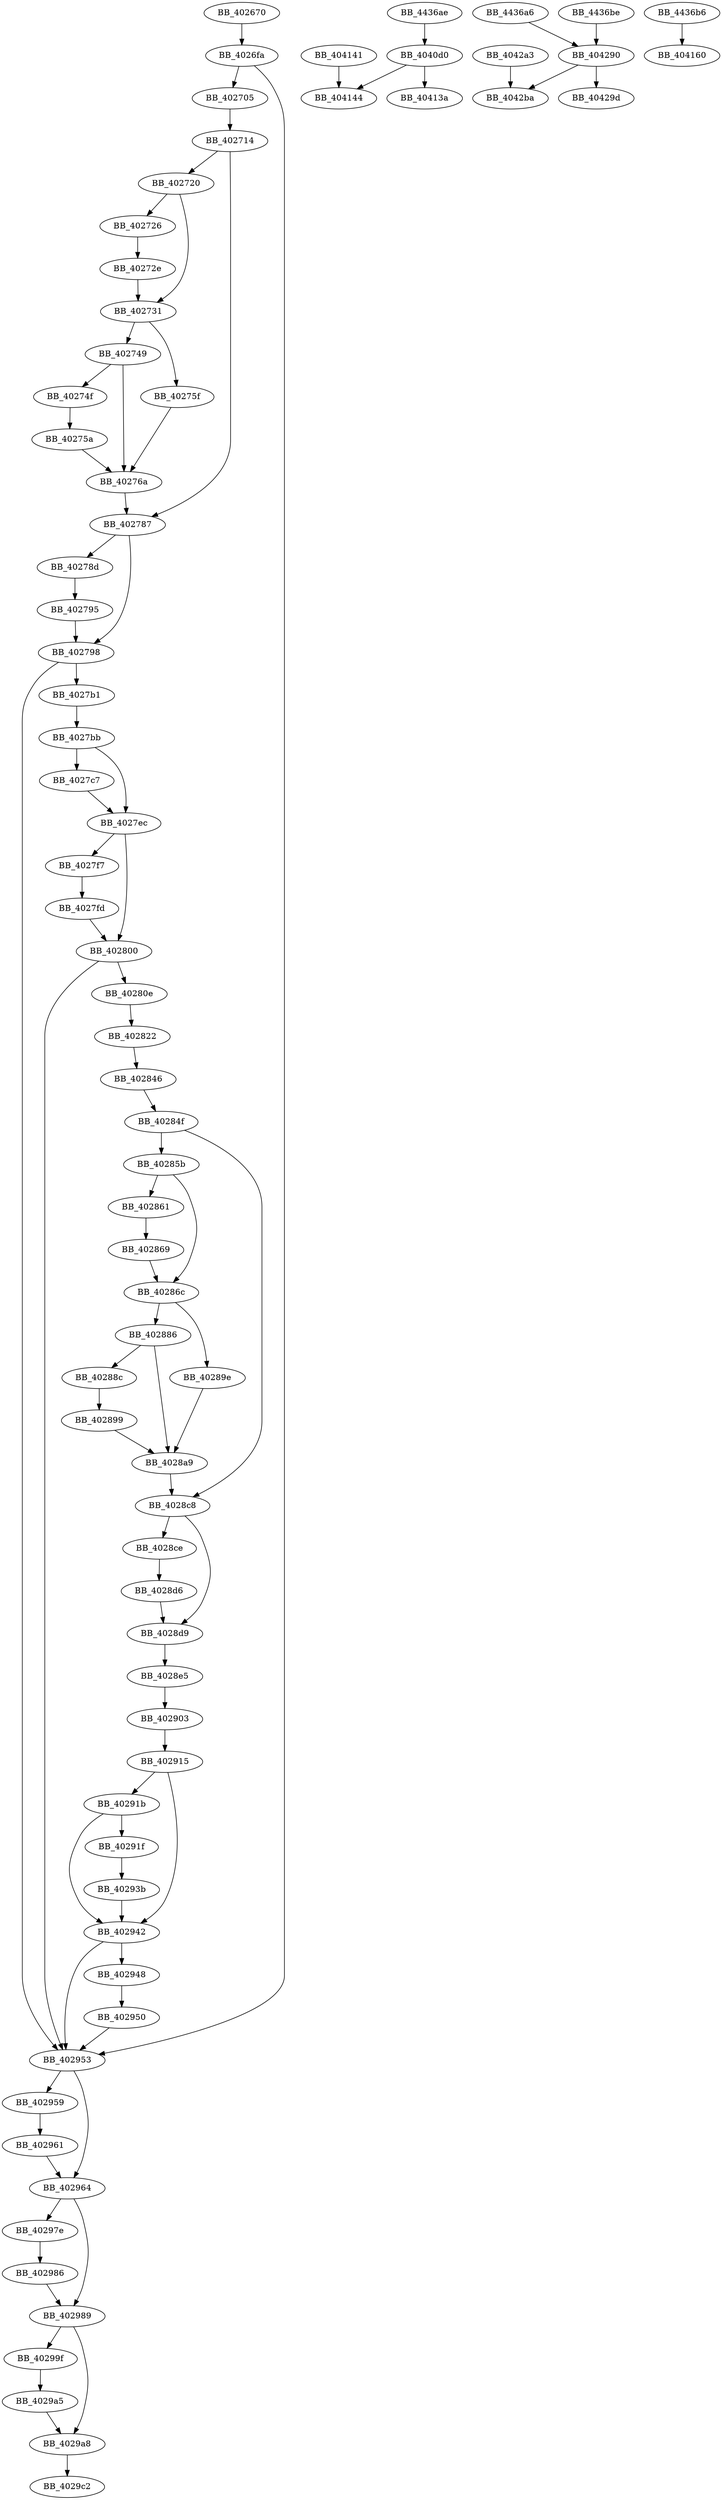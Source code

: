 DiGraph sub_402670{
BB_402670->BB_4026fa
BB_4026fa->BB_402705
BB_4026fa->BB_402953
BB_402705->BB_402714
BB_402714->BB_402720
BB_402714->BB_402787
BB_402720->BB_402726
BB_402720->BB_402731
BB_402726->BB_40272e
BB_40272e->BB_402731
BB_402731->BB_402749
BB_402731->BB_40275f
BB_402749->BB_40274f
BB_402749->BB_40276a
BB_40274f->BB_40275a
BB_40275a->BB_40276a
BB_40275f->BB_40276a
BB_40276a->BB_402787
BB_402787->BB_40278d
BB_402787->BB_402798
BB_40278d->BB_402795
BB_402795->BB_402798
BB_402798->BB_4027b1
BB_402798->BB_402953
BB_4027b1->BB_4027bb
BB_4027bb->BB_4027c7
BB_4027bb->BB_4027ec
BB_4027c7->BB_4027ec
BB_4027ec->BB_4027f7
BB_4027ec->BB_402800
BB_4027f7->BB_4027fd
BB_4027fd->BB_402800
BB_402800->BB_40280e
BB_402800->BB_402953
BB_40280e->BB_402822
BB_402822->BB_402846
BB_402846->BB_40284f
BB_40284f->BB_40285b
BB_40284f->BB_4028c8
BB_40285b->BB_402861
BB_40285b->BB_40286c
BB_402861->BB_402869
BB_402869->BB_40286c
BB_40286c->BB_402886
BB_40286c->BB_40289e
BB_402886->BB_40288c
BB_402886->BB_4028a9
BB_40288c->BB_402899
BB_402899->BB_4028a9
BB_40289e->BB_4028a9
BB_4028a9->BB_4028c8
BB_4028c8->BB_4028ce
BB_4028c8->BB_4028d9
BB_4028ce->BB_4028d6
BB_4028d6->BB_4028d9
BB_4028d9->BB_4028e5
BB_4028e5->BB_402903
BB_402903->BB_402915
BB_402915->BB_40291b
BB_402915->BB_402942
BB_40291b->BB_40291f
BB_40291b->BB_402942
BB_40291f->BB_40293b
BB_40293b->BB_402942
BB_402942->BB_402948
BB_402942->BB_402953
BB_402948->BB_402950
BB_402950->BB_402953
BB_402953->BB_402959
BB_402953->BB_402964
BB_402959->BB_402961
BB_402961->BB_402964
BB_402964->BB_40297e
BB_402964->BB_402989
BB_40297e->BB_402986
BB_402986->BB_402989
BB_402989->BB_40299f
BB_402989->BB_4029a8
BB_40299f->BB_4029a5
BB_4029a5->BB_4029a8
BB_4029a8->BB_4029c2
BB_4040d0->BB_40413a
BB_4040d0->BB_404144
BB_404141->BB_404144
BB_404290->BB_40429d
BB_404290->BB_4042ba
BB_4042a3->BB_4042ba
BB_4436a6->BB_404290
BB_4436ae->BB_4040d0
BB_4436b6->BB_404160
BB_4436be->BB_404290
}

